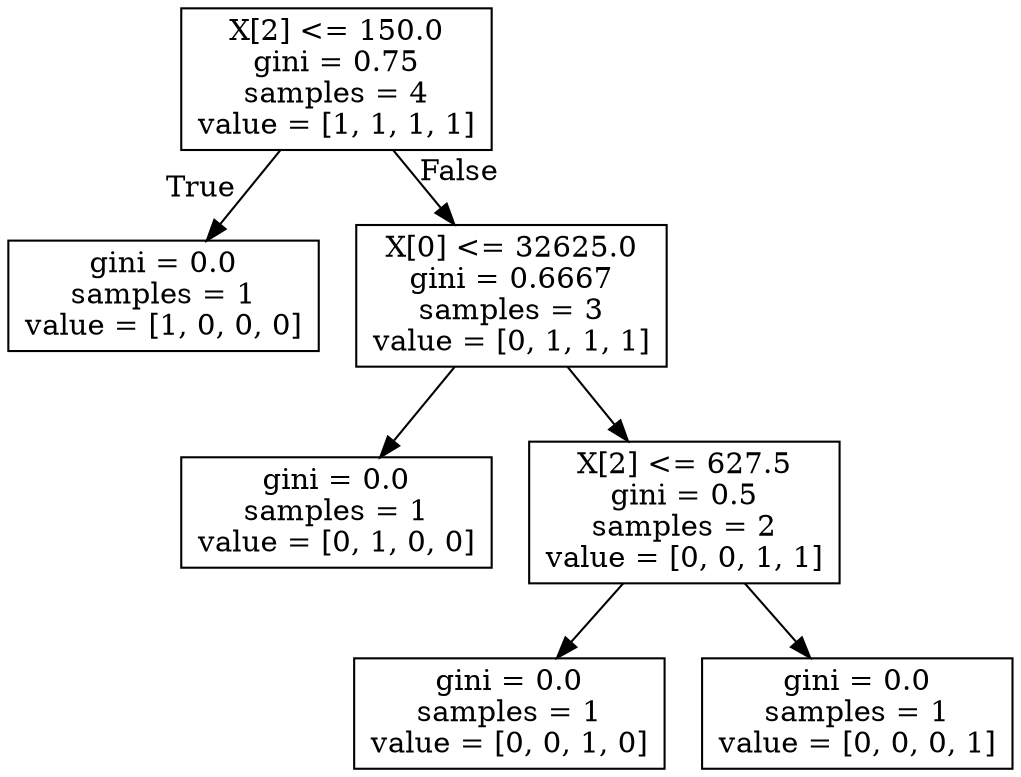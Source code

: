 digraph Tree {
node [shape=box] ;
0 [label="X[2] <= 150.0\ngini = 0.75\nsamples = 4\nvalue = [1, 1, 1, 1]"] ;
1 [label="gini = 0.0\nsamples = 1\nvalue = [1, 0, 0, 0]"] ;
0 -> 1 [labeldistance=2.5, labelangle=45, headlabel="True"] ;
2 [label="X[0] <= 32625.0\ngini = 0.6667\nsamples = 3\nvalue = [0, 1, 1, 1]"] ;
0 -> 2 [labeldistance=2.5, labelangle=-45, headlabel="False"] ;
3 [label="gini = 0.0\nsamples = 1\nvalue = [0, 1, 0, 0]"] ;
2 -> 3 ;
4 [label="X[2] <= 627.5\ngini = 0.5\nsamples = 2\nvalue = [0, 0, 1, 1]"] ;
2 -> 4 ;
5 [label="gini = 0.0\nsamples = 1\nvalue = [0, 0, 1, 0]"] ;
4 -> 5 ;
6 [label="gini = 0.0\nsamples = 1\nvalue = [0, 0, 0, 1]"] ;
4 -> 6 ;
}